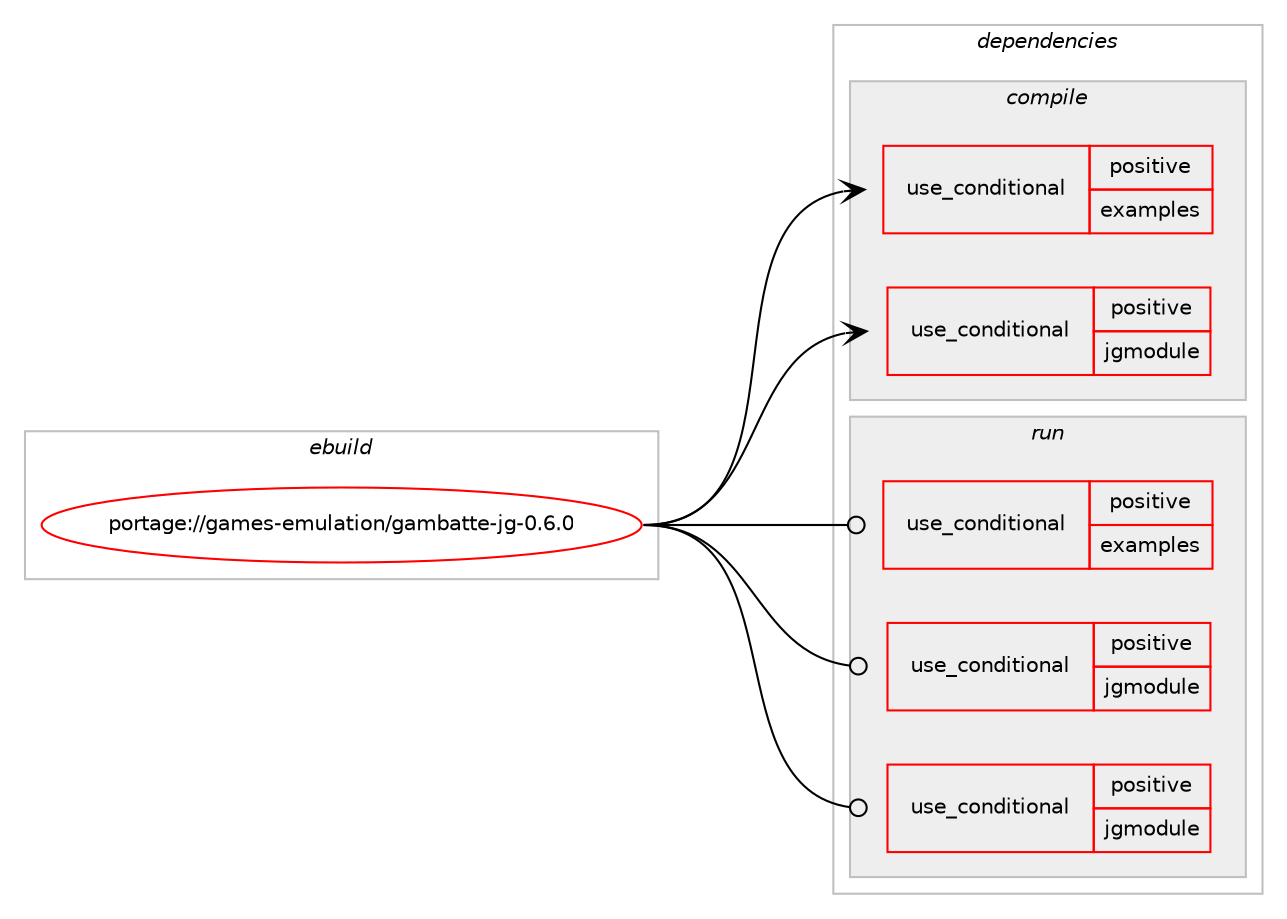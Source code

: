 digraph prolog {

# *************
# Graph options
# *************

newrank=true;
concentrate=true;
compound=true;
graph [rankdir=LR,fontname=Helvetica,fontsize=10,ranksep=1.5];#, ranksep=2.5, nodesep=0.2];
edge  [arrowhead=vee];
node  [fontname=Helvetica,fontsize=10];

# **********
# The ebuild
# **********

subgraph cluster_leftcol {
color=gray;
rank=same;
label=<<i>ebuild</i>>;
id [label="portage://games-emulation/gambatte-jg-0.6.0", color=red, width=4, href="../games-emulation/gambatte-jg-0.6.0.svg"];
}

# ****************
# The dependencies
# ****************

subgraph cluster_midcol {
color=gray;
label=<<i>dependencies</i>>;
subgraph cluster_compile {
fillcolor="#eeeeee";
style=filled;
label=<<i>compile</i>>;
subgraph cond61825 {
dependency114777 [label=<<TABLE BORDER="0" CELLBORDER="1" CELLSPACING="0" CELLPADDING="4"><TR><TD ROWSPAN="3" CELLPADDING="10">use_conditional</TD></TR><TR><TD>positive</TD></TR><TR><TD>examples</TD></TR></TABLE>>, shape=none, color=red];
# *** BEGIN UNKNOWN DEPENDENCY TYPE (TODO) ***
# dependency114777 -> package_dependency(portage://games-emulation/gambatte-jg-0.6.0,install,no,media-libs,libsdl2,none,[,,],[],[use(enable(sound),none),use(enable(video),none)])
# *** END UNKNOWN DEPENDENCY TYPE (TODO) ***

# *** BEGIN UNKNOWN DEPENDENCY TYPE (TODO) ***
# dependency114777 -> package_dependency(portage://games-emulation/gambatte-jg-0.6.0,install,no,media-libs,speexdsp,none,[,,],[],[])
# *** END UNKNOWN DEPENDENCY TYPE (TODO) ***

}
id:e -> dependency114777:w [weight=20,style="solid",arrowhead="vee"];
subgraph cond61826 {
dependency114778 [label=<<TABLE BORDER="0" CELLBORDER="1" CELLSPACING="0" CELLPADDING="4"><TR><TD ROWSPAN="3" CELLPADDING="10">use_conditional</TD></TR><TR><TD>positive</TD></TR><TR><TD>jgmodule</TD></TR></TABLE>>, shape=none, color=red];
# *** BEGIN UNKNOWN DEPENDENCY TYPE (TODO) ***
# dependency114778 -> package_dependency(portage://games-emulation/gambatte-jg-0.6.0,install,no,media-libs,jg,none,[,,],[slot(1),equal],[])
# *** END UNKNOWN DEPENDENCY TYPE (TODO) ***

# *** BEGIN UNKNOWN DEPENDENCY TYPE (TODO) ***
# dependency114778 -> package_dependency(portage://games-emulation/gambatte-jg-0.6.0,install,no,media-libs,soxr,none,[,,],[],[])
# *** END UNKNOWN DEPENDENCY TYPE (TODO) ***

}
id:e -> dependency114778:w [weight=20,style="solid",arrowhead="vee"];
}
subgraph cluster_compileandrun {
fillcolor="#eeeeee";
style=filled;
label=<<i>compile and run</i>>;
}
subgraph cluster_run {
fillcolor="#eeeeee";
style=filled;
label=<<i>run</i>>;
subgraph cond61827 {
dependency114779 [label=<<TABLE BORDER="0" CELLBORDER="1" CELLSPACING="0" CELLPADDING="4"><TR><TD ROWSPAN="3" CELLPADDING="10">use_conditional</TD></TR><TR><TD>positive</TD></TR><TR><TD>examples</TD></TR></TABLE>>, shape=none, color=red];
# *** BEGIN UNKNOWN DEPENDENCY TYPE (TODO) ***
# dependency114779 -> package_dependency(portage://games-emulation/gambatte-jg-0.6.0,run,no,media-libs,libsdl2,none,[,,],[],[use(enable(sound),none),use(enable(video),none)])
# *** END UNKNOWN DEPENDENCY TYPE (TODO) ***

# *** BEGIN UNKNOWN DEPENDENCY TYPE (TODO) ***
# dependency114779 -> package_dependency(portage://games-emulation/gambatte-jg-0.6.0,run,no,media-libs,speexdsp,none,[,,],[],[])
# *** END UNKNOWN DEPENDENCY TYPE (TODO) ***

}
id:e -> dependency114779:w [weight=20,style="solid",arrowhead="odot"];
subgraph cond61828 {
dependency114780 [label=<<TABLE BORDER="0" CELLBORDER="1" CELLSPACING="0" CELLPADDING="4"><TR><TD ROWSPAN="3" CELLPADDING="10">use_conditional</TD></TR><TR><TD>positive</TD></TR><TR><TD>jgmodule</TD></TR></TABLE>>, shape=none, color=red];
# *** BEGIN UNKNOWN DEPENDENCY TYPE (TODO) ***
# dependency114780 -> package_dependency(portage://games-emulation/gambatte-jg-0.6.0,run,no,games-emulation,jgrf,none,[,,],[],[])
# *** END UNKNOWN DEPENDENCY TYPE (TODO) ***

}
id:e -> dependency114780:w [weight=20,style="solid",arrowhead="odot"];
subgraph cond61829 {
dependency114781 [label=<<TABLE BORDER="0" CELLBORDER="1" CELLSPACING="0" CELLPADDING="4"><TR><TD ROWSPAN="3" CELLPADDING="10">use_conditional</TD></TR><TR><TD>positive</TD></TR><TR><TD>jgmodule</TD></TR></TABLE>>, shape=none, color=red];
# *** BEGIN UNKNOWN DEPENDENCY TYPE (TODO) ***
# dependency114781 -> package_dependency(portage://games-emulation/gambatte-jg-0.6.0,run,no,media-libs,jg,none,[,,],[slot(1),equal],[])
# *** END UNKNOWN DEPENDENCY TYPE (TODO) ***

# *** BEGIN UNKNOWN DEPENDENCY TYPE (TODO) ***
# dependency114781 -> package_dependency(portage://games-emulation/gambatte-jg-0.6.0,run,no,media-libs,soxr,none,[,,],[],[])
# *** END UNKNOWN DEPENDENCY TYPE (TODO) ***

}
id:e -> dependency114781:w [weight=20,style="solid",arrowhead="odot"];
}
}

# **************
# The candidates
# **************

subgraph cluster_choices {
rank=same;
color=gray;
label=<<i>candidates</i>>;

}

}
